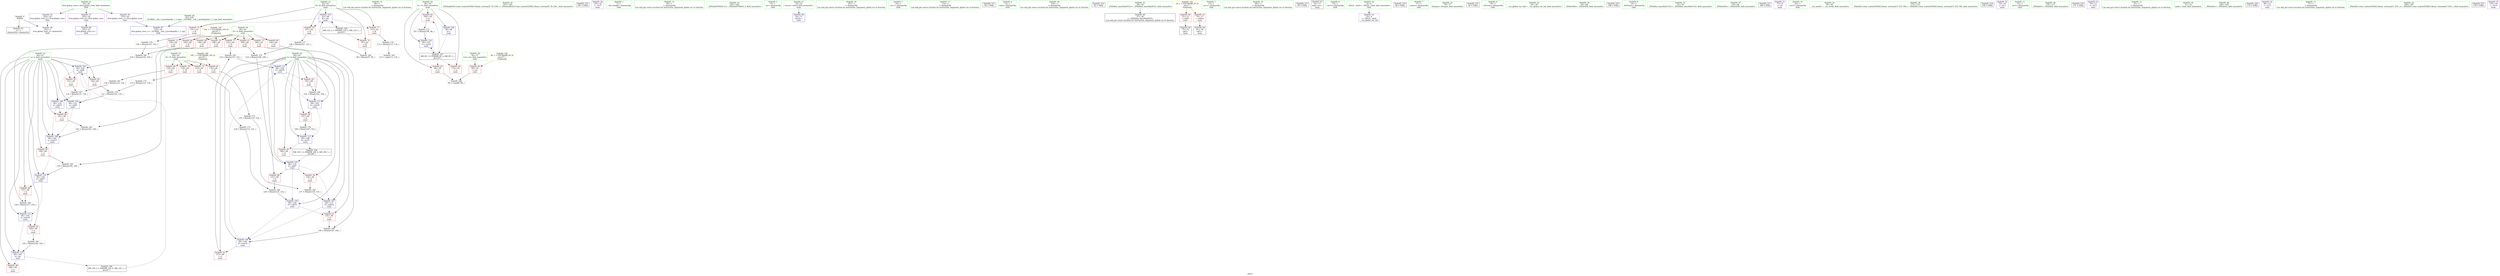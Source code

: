 digraph "SVFG" {
	label="SVFG";

	Node0x55e2ab8b8d20 [shape=record,color=grey,label="{NodeID: 0\nNullPtr}"];
	Node0x55e2ab8b8d20 -> Node0x55e2ab8bbad0[style=solid];
	Node0x55e2ab8b8d20 -> Node0x55e2ab8bbfa0[style=solid];
	Node0x55e2ab8c5390 [shape=record,color=grey,label="{NodeID: 180\n105 = Binary(102, 104, )\n}"];
	Node0x55e2ab8c5390 -> Node0x55e2ab8bc310[style=solid];
	Node0x55e2ab8bbea0 [shape=record,color=blue,label="{NodeID: 97\n233\<--26\nllvm.global_ctors_1\<--_GLOBAL__sub_I_pseudopodia_1_1.cpp\nGlob }"];
	Node0x55e2ab8b9e20 [shape=record,color=green,label="{NodeID: 14\n86\<--1\n\<--dummyObj\nCan only get source location for instruction, argument, global var or function.}"];
	Node0x55e2ab8bca60 [shape=record,color=blue,label="{NodeID: 111\n68\<--154\nb\<--add18\nmain\n}"];
	Node0x55e2ab8bca60 -> Node0x55e2ab8bf2e0[style=dashed];
	Node0x55e2ab8bca60 -> Node0x55e2ab8bcc00[style=dashed];
	Node0x55e2ab8bab20 [shape=record,color=green,label="{NodeID: 28\n56\<--57\ntcn\<--tcn_field_insensitive\nmain\n}"];
	Node0x55e2ab8bab20 -> Node0x55e2ab8bd9b0[style=solid];
	Node0x55e2ab8bb7d0 [shape=record,color=green,label="{NodeID: 42\n191\<--192\n_ZSt4endlIcSt11char_traitsIcEERSt13basic_ostreamIT_T0_ES6_\<--_ZSt4endlIcSt11char_traitsIcEERSt13basic_ostreamIT_T0_ES6__field_insensitive\n}"];
	Node0x55e2ab8d8080 [shape=record,color=black,label="{NodeID: 222\n181 = PHI()\n}"];
	Node0x55e2ab8bd440 [shape=record,color=purple,label="{NodeID: 56\n178\<--22\n\<--.str.5\nmain\n}"];
	Node0x55e2ab8be030 [shape=record,color=red,label="{NodeID: 70\n148\<--60\n\<--D\nmain\n}"];
	Node0x55e2ab8be030 -> Node0x55e2ab8c5810[style=solid];
	Node0x55e2ab8c4010 [shape=record,color=grey,label="{NodeID: 167\n132 = Binary(131, 130, )\n}"];
	Node0x55e2ab8c4010 -> Node0x55e2ab8bc650[style=solid];
	Node0x55e2ab8beb90 [shape=record,color=red,label="{NodeID: 84\n141\<--66\n\<--a\nmain\n}"];
	Node0x55e2ab8beb90 -> Node0x55e2ab8c3890[style=solid];
	Node0x55e2ab8a6300 [shape=record,color=green,label="{NodeID: 1\n7\<--1\n__dso_handle\<--dummyObj\nGlob }"];
	Node0x55e2ab8c5510 [shape=record,color=grey,label="{NodeID: 181\n165 = Binary(164, 103, )\n}"];
	Node0x55e2ab8c5510 -> Node0x55e2ab8bccd0[style=solid];
	Node0x55e2ab8bbfa0 [shape=record,color=blue, style = dotted,label="{NodeID: 98\n234\<--3\nllvm.global_ctors_2\<--dummyVal\nGlob }"];
	Node0x55e2ab8b9eb0 [shape=record,color=green,label="{NodeID: 15\n99\<--1\n\<--dummyObj\nCan only get source location for instruction, argument, global var or function.}"];
	Node0x55e2ab8c0050 [shape=record,color=yellow,style=double,label="{NodeID: 195\n6V_1 = ENCHI(MR_6V_0)\npts\{57 \}\nFun[main]}"];
	Node0x55e2ab8c0050 -> Node0x55e2ab8bd9b0[style=dashed];
	Node0x55e2ab8bcb30 [shape=record,color=blue,label="{NodeID: 112\n66\<--158\na\<--rem19\nmain\n}"];
	Node0x55e2ab8bcb30 -> Node0x55e2ab8bee00[style=dashed];
	Node0x55e2ab8bcb30 -> Node0x55e2ab8bccd0[style=dashed];
	Node0x55e2ab8babf0 [shape=record,color=green,label="{NodeID: 29\n58\<--59\ntc\<--tc_field_insensitive\nmain\n}"];
	Node0x55e2ab8babf0 -> Node0x55e2ab8bda80[style=solid];
	Node0x55e2ab8babf0 -> Node0x55e2ab8bdb50[style=solid];
	Node0x55e2ab8babf0 -> Node0x55e2ab8bdc20[style=solid];
	Node0x55e2ab8babf0 -> Node0x55e2ab8bc170[style=solid];
	Node0x55e2ab8babf0 -> Node0x55e2ab8c1640[style=solid];
	Node0x55e2ab8bb8d0 [shape=record,color=green,label="{NodeID: 43\n193\<--194\n_ZNSolsEPFRSoS_E\<--_ZNSolsEPFRSoS_E_field_insensitive\n}"];
	Node0x55e2ab8bd510 [shape=record,color=purple,label="{NodeID: 57\n232\<--24\nllvm.global_ctors_0\<--llvm.global_ctors\nGlob }"];
	Node0x55e2ab8bd510 -> Node0x55e2ab8bbda0[style=solid];
	Node0x55e2ab8be100 [shape=record,color=red,label="{NodeID: 71\n152\<--60\n\<--D\nmain\n}"];
	Node0x55e2ab8be100 -> Node0x55e2ab8c3a10[style=solid];
	Node0x55e2ab8c4190 [shape=record,color=grey,label="{NodeID: 168\n126 = Binary(125, 124, )\n}"];
	Node0x55e2ab8c4190 -> Node0x55e2ab8bc580[style=solid];
	Node0x55e2ab8bec60 [shape=record,color=red,label="{NodeID: 85\n149\<--66\n\<--a\nmain\n}"];
	Node0x55e2ab8bec60 -> Node0x55e2ab8c5810[style=solid];
	Node0x55e2ab8a6390 [shape=record,color=green,label="{NodeID: 2\n8\<--1\n.str\<--dummyObj\nGlob }"];
	Node0x55e2ab8c5690 [shape=record,color=grey,label="{NodeID: 182\n98 = Binary(97, 99, )\n}"];
	Node0x55e2ab8c5690 -> Node0x55e2ab8bc240[style=solid];
	Node0x55e2ab8bc0a0 [shape=record,color=blue,label="{NodeID: 99\n54\<--71\nretval\<--\nmain\n}"];
	Node0x55e2ab8b9f80 [shape=record,color=green,label="{NodeID: 16\n103\<--1\n\<--dummyObj\nCan only get source location for instruction, argument, global var or function.}"];
	Node0x55e2ab8bcc00 [shape=record,color=blue,label="{NodeID: 113\n68\<--162\nb\<--rem20\nmain\n}"];
	Node0x55e2ab8bcc00 -> Node0x55e2ab8bf3b0[style=dashed];
	Node0x55e2ab8bcc00 -> Node0x55e2ab8c1570[style=dashed];
	Node0x55e2ab8bacc0 [shape=record,color=green,label="{NodeID: 30\n60\<--61\nD\<--D_field_insensitive\nmain\n}"];
	Node0x55e2ab8bacc0 -> Node0x55e2ab8bdcf0[style=solid];
	Node0x55e2ab8bacc0 -> Node0x55e2ab8bddc0[style=solid];
	Node0x55e2ab8bacc0 -> Node0x55e2ab8bde90[style=solid];
	Node0x55e2ab8bacc0 -> Node0x55e2ab8bdf60[style=solid];
	Node0x55e2ab8bacc0 -> Node0x55e2ab8be030[style=solid];
	Node0x55e2ab8bacc0 -> Node0x55e2ab8be100[style=solid];
	Node0x55e2ab8bacc0 -> Node0x55e2ab8be1d0[style=solid];
	Node0x55e2ab8bacc0 -> Node0x55e2ab8be2a0[style=solid];
	Node0x55e2ab8bb9d0 [shape=record,color=green,label="{NodeID: 44\n26\<--228\n_GLOBAL__sub_I_pseudopodia_1_1.cpp\<--_GLOBAL__sub_I_pseudopodia_1_1.cpp_field_insensitive\n}"];
	Node0x55e2ab8bb9d0 -> Node0x55e2ab8bbea0[style=solid];
	Node0x55e2ab8bd610 [shape=record,color=purple,label="{NodeID: 58\n233\<--24\nllvm.global_ctors_1\<--llvm.global_ctors\nGlob }"];
	Node0x55e2ab8bd610 -> Node0x55e2ab8bbea0[style=solid];
	Node0x55e2ab8be1d0 [shape=record,color=red,label="{NodeID: 72\n156\<--60\n\<--D\nmain\n}"];
	Node0x55e2ab8be1d0 -> Node0x55e2ab8c3b90[style=solid];
	Node0x55e2ab8c4310 [shape=record,color=grey,label="{NodeID: 169\n137 = Binary(136, 135, )\n}"];
	Node0x55e2ab8c4310 -> Node0x55e2ab8bc720[style=solid];
	Node0x55e2ab8bed30 [shape=record,color=red,label="{NodeID: 86\n157\<--66\n\<--a\nmain\n}"];
	Node0x55e2ab8bed30 -> Node0x55e2ab8c3b90[style=solid];
	Node0x55e2ab8b9040 [shape=record,color=green,label="{NodeID: 3\n10\<--1\n.str.1\<--dummyObj\nGlob }"];
	Node0x55e2ab8c5810 [shape=record,color=grey,label="{NodeID: 183\n150 = Binary(149, 148, )\n}"];
	Node0x55e2ab8c5810 -> Node0x55e2ab8bc990[style=solid];
	Node0x55e2ab8bc170 [shape=record,color=blue,label="{NodeID: 100\n58\<--86\ntc\<--\nmain\n}"];
	Node0x55e2ab8bc170 -> Node0x55e2ab8cb770[style=dashed];
	Node0x55e2ab8ba050 [shape=record,color=green,label="{NodeID: 17\n114\<--1\n\<--dummyObj\nCan only get source location for instruction, argument, global var or function.}"];
	Node0x55e2ab8c0210 [shape=record,color=yellow,style=double,label="{NodeID: 197\n10V_1 = ENCHI(MR_10V_0)\npts\{61 \}\nFun[main]}"];
	Node0x55e2ab8c0210 -> Node0x55e2ab8bdcf0[style=dashed];
	Node0x55e2ab8c0210 -> Node0x55e2ab8bddc0[style=dashed];
	Node0x55e2ab8c0210 -> Node0x55e2ab8bde90[style=dashed];
	Node0x55e2ab8c0210 -> Node0x55e2ab8bdf60[style=dashed];
	Node0x55e2ab8c0210 -> Node0x55e2ab8be030[style=dashed];
	Node0x55e2ab8c0210 -> Node0x55e2ab8be100[style=dashed];
	Node0x55e2ab8c0210 -> Node0x55e2ab8be1d0[style=dashed];
	Node0x55e2ab8c0210 -> Node0x55e2ab8be2a0[style=dashed];
	Node0x55e2ab8bccd0 [shape=record,color=blue,label="{NodeID: 114\n66\<--165\na\<--inc\nmain\n}"];
	Node0x55e2ab8bccd0 -> Node0x55e2ab8beed0[style=dashed];
	Node0x55e2ab8bccd0 -> Node0x55e2ab8cc170[style=dashed];
	Node0x55e2ab8bad90 [shape=record,color=green,label="{NodeID: 31\n62\<--63\nK\<--K_field_insensitive\nmain\n}"];
	Node0x55e2ab8bad90 -> Node0x55e2ab8be370[style=solid];
	Node0x55e2ab8bad90 -> Node0x55e2ab8be440[style=solid];
	Node0x55e2ab8bad90 -> Node0x55e2ab8be510[style=solid];
	Node0x55e2ab8bad90 -> Node0x55e2ab8be5e0[style=solid];
	Node0x55e2ab8bad90 -> Node0x55e2ab8bc240[style=solid];
	Node0x55e2ab682d50 [shape=record,color=black,label="{NodeID: 211\n82 = PHI()\n}"];
	Node0x55e2ab8bbad0 [shape=record,color=black,label="{NodeID: 45\n2\<--3\ndummyVal\<--dummyVal\n}"];
	Node0x55e2ab8bd710 [shape=record,color=purple,label="{NodeID: 59\n234\<--24\nllvm.global_ctors_2\<--llvm.global_ctors\nGlob }"];
	Node0x55e2ab8bd710 -> Node0x55e2ab8bbfa0[style=solid];
	Node0x55e2ab8be2a0 [shape=record,color=red,label="{NodeID: 73\n160\<--60\n\<--D\nmain\n}"];
	Node0x55e2ab8be2a0 -> Node0x55e2ab8c5990[style=solid];
	Node0x55e2ab8c4490 [shape=record,color=grey,label="{NodeID: 170\n121 = Binary(120, 119, )\n}"];
	Node0x55e2ab8c4490 -> Node0x55e2ab8bc4b0[style=solid];
	Node0x55e2ab8bee00 [shape=record,color=red,label="{NodeID: 87\n164\<--66\n\<--a\nmain\n}"];
	Node0x55e2ab8bee00 -> Node0x55e2ab8c5510[style=solid];
	Node0x55e2ab8b90d0 [shape=record,color=green,label="{NodeID: 4\n12\<--1\nstdin\<--dummyObj\nGlob }"];
	Node0x55e2ab8c5990 [shape=record,color=grey,label="{NodeID: 184\n162 = Binary(161, 160, )\n}"];
	Node0x55e2ab8c5990 -> Node0x55e2ab8bcc00[style=solid];
	Node0x55e2ab8bc240 [shape=record,color=blue,label="{NodeID: 101\n62\<--98\nK\<--dec\nmain\n}"];
	Node0x55e2ab8bc240 -> Node0x55e2ab8be440[style=dashed];
	Node0x55e2ab8bc240 -> Node0x55e2ab8be510[style=dashed];
	Node0x55e2ab8bc240 -> Node0x55e2ab8be5e0[style=dashed];
	Node0x55e2ab8bc240 -> Node0x55e2ab8cbc70[style=dashed];
	Node0x55e2ab8ba150 [shape=record,color=green,label="{NodeID: 18\n116\<--1\n\<--dummyObj\nCan only get source location for instruction, argument, global var or function.}"];
	Node0x55e2ab8c1570 [shape=record,color=blue,label="{NodeID: 115\n68\<--168\nb\<--inc21\nmain\n}"];
	Node0x55e2ab8c1570 -> Node0x55e2ab8bf480[style=dashed];
	Node0x55e2ab8c1570 -> Node0x55e2ab8cc670[style=dashed];
	Node0x55e2ab8bae60 [shape=record,color=green,label="{NodeID: 32\n64\<--65\nN\<--N_field_insensitive\nmain\n}"];
	Node0x55e2ab8bae60 -> Node0x55e2ab8be6b0[style=solid];
	Node0x55e2ab8bae60 -> Node0x55e2ab8be780[style=solid];
	Node0x55e2ab8bae60 -> Node0x55e2ab8be850[style=solid];
	Node0x55e2ab8bae60 -> Node0x55e2ab8be920[style=solid];
	Node0x55e2ab8d7620 [shape=record,color=black,label="{NodeID: 212\n92 = PHI()\n}"];
	Node0x55e2ab8bbbd0 [shape=record,color=black,label="{NodeID: 46\n37\<--38\n\<--_ZNSt8ios_base4InitD1Ev\nCan only get source location for instruction, argument, global var or function.}"];
	Node0x55e2ab8bd810 [shape=record,color=red,label="{NodeID: 60\n72\<--12\n\<--stdin\nmain\n}"];
	Node0x55e2ab8bd810 -> Node0x55e2ab8bcdc0[style=solid];
	Node0x55e2ab8be370 [shape=record,color=red,label="{NodeID: 74\n97\<--62\n\<--K\nmain\n}"];
	Node0x55e2ab8be370 -> Node0x55e2ab8c5690[style=solid];
	Node0x55e2ab8c4610 [shape=record,color=grey,label="{NodeID: 171\n197 = Binary(196, 86, )\n}"];
	Node0x55e2ab8c4610 -> Node0x55e2ab8c1640[style=solid];
	Node0x55e2ab8beed0 [shape=record,color=red,label="{NodeID: 88\n180\<--66\n\<--a\nmain\n}"];
	Node0x55e2ab8b9160 [shape=record,color=green,label="{NodeID: 5\n13\<--1\n.str.2\<--dummyObj\nGlob }"];
	Node0x55e2ab8c5b10 [shape=record,color=grey,label="{NodeID: 185\n115 = cmp(113, 116, )\n}"];
	Node0x55e2ab8bc310 [shape=record,color=blue,label="{NodeID: 102\n66\<--105\na\<--add6\nmain\n}"];
	Node0x55e2ab8bc310 -> Node0x55e2ab8be9f0[style=dashed];
	Node0x55e2ab8bc310 -> Node0x55e2ab8beac0[style=dashed];
	Node0x55e2ab8bc310 -> Node0x55e2ab8bc4b0[style=dashed];
	Node0x55e2ab8bc310 -> Node0x55e2ab8bc650[style=dashed];
	Node0x55e2ab8ba250 [shape=record,color=green,label="{NodeID: 19\n185\<--1\n\<--dummyObj\nCan only get source location for instruction, argument, global var or function.}"];
	Node0x55e2ab8c03d0 [shape=record,color=yellow,style=double,label="{NodeID: 199\n14V_1 = ENCHI(MR_14V_0)\npts\{65 \}\nFun[main]}"];
	Node0x55e2ab8c03d0 -> Node0x55e2ab8be6b0[style=dashed];
	Node0x55e2ab8c03d0 -> Node0x55e2ab8be780[style=dashed];
	Node0x55e2ab8c03d0 -> Node0x55e2ab8be850[style=dashed];
	Node0x55e2ab8c03d0 -> Node0x55e2ab8be920[style=dashed];
	Node0x55e2ab8c1640 [shape=record,color=blue,label="{NodeID: 116\n58\<--197\ntc\<--inc29\nmain\n}"];
	Node0x55e2ab8c1640 -> Node0x55e2ab8cb770[style=dashed];
	Node0x55e2ab8baf30 [shape=record,color=green,label="{NodeID: 33\n66\<--67\na\<--a_field_insensitive\nmain\n}"];
	Node0x55e2ab8baf30 -> Node0x55e2ab8be9f0[style=solid];
	Node0x55e2ab8baf30 -> Node0x55e2ab8beac0[style=solid];
	Node0x55e2ab8baf30 -> Node0x55e2ab8beb90[style=solid];
	Node0x55e2ab8baf30 -> Node0x55e2ab8bec60[style=solid];
	Node0x55e2ab8baf30 -> Node0x55e2ab8bed30[style=solid];
	Node0x55e2ab8baf30 -> Node0x55e2ab8bee00[style=solid];
	Node0x55e2ab8baf30 -> Node0x55e2ab8beed0[style=solid];
	Node0x55e2ab8baf30 -> Node0x55e2ab8bc310[style=solid];
	Node0x55e2ab8baf30 -> Node0x55e2ab8bc4b0[style=solid];
	Node0x55e2ab8baf30 -> Node0x55e2ab8bc650[style=solid];
	Node0x55e2ab8baf30 -> Node0x55e2ab8bc7f0[style=solid];
	Node0x55e2ab8baf30 -> Node0x55e2ab8bc990[style=solid];
	Node0x55e2ab8baf30 -> Node0x55e2ab8bcb30[style=solid];
	Node0x55e2ab8baf30 -> Node0x55e2ab8bccd0[style=solid];
	Node0x55e2ab8d7780 [shape=record,color=black,label="{NodeID: 213\n95 = PHI()\n}"];
	Node0x55e2ab8bbcd0 [shape=record,color=black,label="{NodeID: 47\n53\<--71\nmain_ret\<--\nmain\n}"];
	Node0x55e2ab8bd8e0 [shape=record,color=red,label="{NodeID: 61\n78\<--17\n\<--stdout\nmain\n}"];
	Node0x55e2ab8bd8e0 -> Node0x55e2ab8bce90[style=solid];
	Node0x55e2ab8be440 [shape=record,color=red,label="{NodeID: 75\n101\<--62\n\<--K\nmain\n}"];
	Node0x55e2ab8be440 -> Node0x55e2ab8c5090[style=solid];
	Node0x55e2ab8c4790 [shape=record,color=grey,label="{NodeID: 172\n135 = Binary(114, 134, )\n}"];
	Node0x55e2ab8c4790 -> Node0x55e2ab8c4310[style=solid];
	Node0x55e2ab8befa0 [shape=record,color=red,label="{NodeID: 89\n125\<--68\n\<--b\nmain\n}"];
	Node0x55e2ab8befa0 -> Node0x55e2ab8c4190[style=solid];
	Node0x55e2ab8b91f0 [shape=record,color=green,label="{NodeID: 6\n15\<--1\n.str.3\<--dummyObj\nGlob }"];
	Node0x55e2ab8c5c90 [shape=record,color=grey,label="{NodeID: 186\n90 = cmp(88, 89, )\n}"];
	Node0x55e2ab8bc3e0 [shape=record,color=blue,label="{NodeID: 103\n68\<--110\nb\<--add7\nmain\n}"];
	Node0x55e2ab8bc3e0 -> Node0x55e2ab8befa0[style=dashed];
	Node0x55e2ab8bc3e0 -> Node0x55e2ab8bf070[style=dashed];
	Node0x55e2ab8bc3e0 -> Node0x55e2ab8bc580[style=dashed];
	Node0x55e2ab8bc3e0 -> Node0x55e2ab8bc720[style=dashed];
	Node0x55e2ab8ba350 [shape=record,color=green,label="{NodeID: 20\n4\<--6\n_ZStL8__ioinit\<--_ZStL8__ioinit_field_insensitive\nGlob }"];
	Node0x55e2ab8ba350 -> Node0x55e2ab8bcf60[style=solid];
	Node0x55e2ab8bb000 [shape=record,color=green,label="{NodeID: 34\n68\<--69\nb\<--b_field_insensitive\nmain\n}"];
	Node0x55e2ab8bb000 -> Node0x55e2ab8befa0[style=solid];
	Node0x55e2ab8bb000 -> Node0x55e2ab8bf070[style=solid];
	Node0x55e2ab8bb000 -> Node0x55e2ab8bf140[style=solid];
	Node0x55e2ab8bb000 -> Node0x55e2ab8bf210[style=solid];
	Node0x55e2ab8bb000 -> Node0x55e2ab8bf2e0[style=solid];
	Node0x55e2ab8bb000 -> Node0x55e2ab8bf3b0[style=solid];
	Node0x55e2ab8bb000 -> Node0x55e2ab8bf480[style=solid];
	Node0x55e2ab8bb000 -> Node0x55e2ab8bc3e0[style=solid];
	Node0x55e2ab8bb000 -> Node0x55e2ab8bc580[style=solid];
	Node0x55e2ab8bb000 -> Node0x55e2ab8bc720[style=solid];
	Node0x55e2ab8bb000 -> Node0x55e2ab8bc8c0[style=solid];
	Node0x55e2ab8bb000 -> Node0x55e2ab8bca60[style=solid];
	Node0x55e2ab8bb000 -> Node0x55e2ab8bcc00[style=solid];
	Node0x55e2ab8bb000 -> Node0x55e2ab8c1570[style=solid];
	Node0x55e2ab8d7880 [shape=record,color=black,label="{NodeID: 214\n96 = PHI()\n}"];
	Node0x55e2ab8bcdc0 [shape=record,color=black,label="{NodeID: 48\n75\<--72\ncall\<--\nmain\n}"];
	Node0x55e2ab8bd9b0 [shape=record,color=red,label="{NodeID: 62\n89\<--56\n\<--tcn\nmain\n}"];
	Node0x55e2ab8bd9b0 -> Node0x55e2ab8c5c90[style=solid];
	Node0x55e2ab8be510 [shape=record,color=red,label="{NodeID: 76\n107\<--62\n\<--K\nmain\n}"];
	Node0x55e2ab8be510 -> Node0x55e2ab8c4f10[style=solid];
	Node0x55e2ab8c4910 [shape=record,color=grey,label="{NodeID: 173\n124 = Binary(114, 123, )\n}"];
	Node0x55e2ab8c4910 -> Node0x55e2ab8c4190[style=solid];
	Node0x55e2ab8bf070 [shape=record,color=red,label="{NodeID: 90\n136\<--68\n\<--b\nmain\n}"];
	Node0x55e2ab8bf070 -> Node0x55e2ab8c4310[style=solid];
	Node0x55e2ab8b9a30 [shape=record,color=green,label="{NodeID: 7\n17\<--1\nstdout\<--dummyObj\nGlob }"];
	Node0x55e2ab8cb770 [shape=record,color=black,label="{NodeID: 187\nMR_8V_3 = PHI(MR_8V_4, MR_8V_2, )\npts\{59 \}\n}"];
	Node0x55e2ab8cb770 -> Node0x55e2ab8bda80[style=dashed];
	Node0x55e2ab8cb770 -> Node0x55e2ab8bdb50[style=dashed];
	Node0x55e2ab8cb770 -> Node0x55e2ab8bdc20[style=dashed];
	Node0x55e2ab8cb770 -> Node0x55e2ab8c1640[style=dashed];
	Node0x55e2ab8bc4b0 [shape=record,color=blue,label="{NodeID: 104\n66\<--121\na\<--sub8\nmain\n}"];
	Node0x55e2ab8bc4b0 -> Node0x55e2ab8beb90[style=dashed];
	Node0x55e2ab8bc4b0 -> Node0x55e2ab8bc7f0[style=dashed];
	Node0x55e2ab8ba450 [shape=record,color=green,label="{NodeID: 21\n24\<--28\nllvm.global_ctors\<--llvm.global_ctors_field_insensitive\nGlob }"];
	Node0x55e2ab8ba450 -> Node0x55e2ab8bd510[style=solid];
	Node0x55e2ab8ba450 -> Node0x55e2ab8bd610[style=solid];
	Node0x55e2ab8ba450 -> Node0x55e2ab8bd710[style=solid];
	Node0x55e2ab8bb0d0 [shape=record,color=green,label="{NodeID: 35\n76\<--77\nfreopen\<--freopen_field_insensitive\n}"];
	Node0x55e2ab8d7950 [shape=record,color=black,label="{NodeID: 215\n36 = PHI()\n}"];
	Node0x55e2ab8bce90 [shape=record,color=black,label="{NodeID: 49\n81\<--78\ncall1\<--\nmain\n}"];
	Node0x55e2ab8bda80 [shape=record,color=red,label="{NodeID: 63\n88\<--58\n\<--tc\nmain\n}"];
	Node0x55e2ab8bda80 -> Node0x55e2ab8c5c90[style=solid];
	Node0x55e2ab8be5e0 [shape=record,color=red,label="{NodeID: 77\n112\<--62\n\<--K\nmain\n}"];
	Node0x55e2ab8be5e0 -> Node0x55e2ab8c4a90[style=solid];
	Node0x55e2ab8c4a90 [shape=record,color=grey,label="{NodeID: 174\n113 = Binary(112, 114, )\n}"];
	Node0x55e2ab8c4a90 -> Node0x55e2ab8c5b10[style=solid];
	Node0x55e2ab8bf140 [shape=record,color=red,label="{NodeID: 91\n145\<--68\n\<--b\nmain\n}"];
	Node0x55e2ab8bf140 -> Node0x55e2ab8c3e90[style=solid];
	Node0x55e2ab8b9ac0 [shape=record,color=green,label="{NodeID: 8\n18\<--1\n_ZSt3cin\<--dummyObj\nGlob }"];
	Node0x55e2ab8cbc70 [shape=record,color=black,label="{NodeID: 188\nMR_12V_2 = PHI(MR_12V_3, MR_12V_1, )\npts\{63 \}\n}"];
	Node0x55e2ab8cbc70 -> Node0x55e2ab8be370[style=dashed];
	Node0x55e2ab8cbc70 -> Node0x55e2ab8bc240[style=dashed];
	Node0x55e2ab8bc580 [shape=record,color=blue,label="{NodeID: 105\n68\<--126\nb\<--sub10\nmain\n}"];
	Node0x55e2ab8bc580 -> Node0x55e2ab8bf140[style=dashed];
	Node0x55e2ab8bc580 -> Node0x55e2ab8bc8c0[style=dashed];
	Node0x55e2ab8ba550 [shape=record,color=green,label="{NodeID: 22\n29\<--30\n__cxx_global_var_init\<--__cxx_global_var_init_field_insensitive\n}"];
	Node0x55e2ab8bb1d0 [shape=record,color=green,label="{NodeID: 36\n83\<--84\n_ZNSirsERi\<--_ZNSirsERi_field_insensitive\n}"];
	Node0x55e2ab8d7a20 [shape=record,color=black,label="{NodeID: 216\n184 = PHI()\n}"];
	Node0x55e2ab8bcf60 [shape=record,color=purple,label="{NodeID: 50\n35\<--4\n\<--_ZStL8__ioinit\n__cxx_global_var_init\n}"];
	Node0x55e2ab8bdb50 [shape=record,color=red,label="{NodeID: 64\n174\<--58\n\<--tc\nmain\n}"];
	Node0x55e2ab8be6b0 [shape=record,color=red,label="{NodeID: 78\n118\<--64\n\<--N\nmain\n}"];
	Node0x55e2ab8be6b0 -> Node0x55e2ab8c4c10[style=solid];
	Node0x55e2ab8c4c10 [shape=record,color=grey,label="{NodeID: 175\n119 = Binary(114, 118, )\n}"];
	Node0x55e2ab8c4c10 -> Node0x55e2ab8c4490[style=solid];
	Node0x55e2ab8bf210 [shape=record,color=red,label="{NodeID: 92\n153\<--68\n\<--b\nmain\n}"];
	Node0x55e2ab8bf210 -> Node0x55e2ab8c3a10[style=solid];
	Node0x55e2ab8b9b50 [shape=record,color=green,label="{NodeID: 9\n19\<--1\n_ZSt4cout\<--dummyObj\nGlob }"];
	Node0x55e2ab8cc170 [shape=record,color=black,label="{NodeID: 189\nMR_16V_2 = PHI(MR_16V_9, MR_16V_1, )\npts\{67 \}\n}"];
	Node0x55e2ab8cc170 -> Node0x55e2ab8bc310[style=dashed];
	Node0x55e2ab8bc650 [shape=record,color=blue,label="{NodeID: 106\n66\<--132\na\<--add12\nmain\n}"];
	Node0x55e2ab8bc650 -> Node0x55e2ab8beb90[style=dashed];
	Node0x55e2ab8bc650 -> Node0x55e2ab8bc7f0[style=dashed];
	Node0x55e2ab8ba650 [shape=record,color=green,label="{NodeID: 23\n33\<--34\n_ZNSt8ios_base4InitC1Ev\<--_ZNSt8ios_base4InitC1Ev_field_insensitive\n}"];
	Node0x55e2ab8bb2d0 [shape=record,color=green,label="{NodeID: 37\n93\<--94\n_ZNSirsERx\<--_ZNSirsERx_field_insensitive\n}"];
	Node0x55e2ab8d7b80 [shape=record,color=black,label="{NodeID: 217\n189 = PHI()\n}"];
	Node0x55e2ab8bd030 [shape=record,color=purple,label="{NodeID: 51\n73\<--8\n\<--.str\nmain\n}"];
	Node0x55e2ab8bdc20 [shape=record,color=red,label="{NodeID: 65\n196\<--58\n\<--tc\nmain\n}"];
	Node0x55e2ab8bdc20 -> Node0x55e2ab8c4610[style=solid];
	Node0x55e2ab8c3890 [shape=record,color=grey,label="{NodeID: 162\n142 = Binary(141, 140, )\n}"];
	Node0x55e2ab8c3890 -> Node0x55e2ab8bc7f0[style=solid];
	Node0x55e2ab8be780 [shape=record,color=red,label="{NodeID: 79\n123\<--64\n\<--N\nmain\n}"];
	Node0x55e2ab8be780 -> Node0x55e2ab8c4910[style=solid];
	Node0x55e2ab8c4d90 [shape=record,color=grey,label="{NodeID: 176\n168 = Binary(167, 103, )\n}"];
	Node0x55e2ab8c4d90 -> Node0x55e2ab8c1570[style=solid];
	Node0x55e2ab8bf2e0 [shape=record,color=red,label="{NodeID: 93\n161\<--68\n\<--b\nmain\n}"];
	Node0x55e2ab8bf2e0 -> Node0x55e2ab8c5990[style=solid];
	Node0x55e2ab8b9be0 [shape=record,color=green,label="{NodeID: 10\n20\<--1\n.str.4\<--dummyObj\nGlob }"];
	Node0x55e2ab8cc670 [shape=record,color=black,label="{NodeID: 190\nMR_18V_2 = PHI(MR_18V_9, MR_18V_1, )\npts\{69 \}\n}"];
	Node0x55e2ab8cc670 -> Node0x55e2ab8bc3e0[style=dashed];
	Node0x55e2ab8bc720 [shape=record,color=blue,label="{NodeID: 107\n68\<--137\nb\<--add14\nmain\n}"];
	Node0x55e2ab8bc720 -> Node0x55e2ab8bf140[style=dashed];
	Node0x55e2ab8bc720 -> Node0x55e2ab8bc8c0[style=dashed];
	Node0x55e2ab8ba750 [shape=record,color=green,label="{NodeID: 24\n39\<--40\n__cxa_atexit\<--__cxa_atexit_field_insensitive\n}"];
	Node0x55e2ab8bb3d0 [shape=record,color=green,label="{NodeID: 38\n172\<--173\n_ZStlsISt11char_traitsIcEERSt13basic_ostreamIcT_ES5_PKc\<--_ZStlsISt11char_traitsIcEERSt13basic_ostreamIcT_ES5_PKc_field_insensitive\n}"];
	Node0x55e2ab8d7c80 [shape=record,color=black,label="{NodeID: 218\n190 = PHI()\n}"];
	Node0x55e2ab8bd100 [shape=record,color=purple,label="{NodeID: 52\n74\<--10\n\<--.str.1\nmain\n}"];
	Node0x55e2ab8bdcf0 [shape=record,color=red,label="{NodeID: 66\n104\<--60\n\<--D\nmain\n}"];
	Node0x55e2ab8bdcf0 -> Node0x55e2ab8c5390[style=solid];
	Node0x55e2ab8c3a10 [shape=record,color=grey,label="{NodeID: 163\n154 = Binary(153, 152, )\n}"];
	Node0x55e2ab8c3a10 -> Node0x55e2ab8bca60[style=solid];
	Node0x55e2ab8be850 [shape=record,color=red,label="{NodeID: 80\n129\<--64\n\<--N\nmain\n}"];
	Node0x55e2ab8be850 -> Node0x55e2ab8c3d10[style=solid];
	Node0x55e2ab8c4f10 [shape=record,color=grey,label="{NodeID: 177\n108 = Binary(107, 103, )\n}"];
	Node0x55e2ab8c4f10 -> Node0x55e2ab8c5210[style=solid];
	Node0x55e2ab8bf3b0 [shape=record,color=red,label="{NodeID: 94\n167\<--68\n\<--b\nmain\n}"];
	Node0x55e2ab8bf3b0 -> Node0x55e2ab8c4d90[style=solid];
	Node0x55e2ab8b9c70 [shape=record,color=green,label="{NodeID: 11\n22\<--1\n.str.5\<--dummyObj\nGlob }"];
	Node0x55e2ab8bc7f0 [shape=record,color=blue,label="{NodeID: 108\n66\<--142\na\<--rem15\nmain\n}"];
	Node0x55e2ab8bc7f0 -> Node0x55e2ab8bec60[style=dashed];
	Node0x55e2ab8bc7f0 -> Node0x55e2ab8bc990[style=dashed];
	Node0x55e2ab8ba850 [shape=record,color=green,label="{NodeID: 25\n38\<--44\n_ZNSt8ios_base4InitD1Ev\<--_ZNSt8ios_base4InitD1Ev_field_insensitive\n}"];
	Node0x55e2ab8ba850 -> Node0x55e2ab8bbbd0[style=solid];
	Node0x55e2ab8bb4d0 [shape=record,color=green,label="{NodeID: 39\n176\<--177\n_ZNSolsEi\<--_ZNSolsEi_field_insensitive\n}"];
	Node0x55e2ab8d7d50 [shape=record,color=black,label="{NodeID: 219\n171 = PHI()\n}"];
	Node0x55e2ab8bd1d0 [shape=record,color=purple,label="{NodeID: 53\n79\<--13\n\<--.str.2\nmain\n}"];
	Node0x55e2ab8bddc0 [shape=record,color=red,label="{NodeID: 67\n109\<--60\n\<--D\nmain\n}"];
	Node0x55e2ab8bddc0 -> Node0x55e2ab8c5210[style=solid];
	Node0x55e2ab8c3b90 [shape=record,color=grey,label="{NodeID: 164\n158 = Binary(157, 156, )\n}"];
	Node0x55e2ab8c3b90 -> Node0x55e2ab8bcb30[style=solid];
	Node0x55e2ab8be920 [shape=record,color=red,label="{NodeID: 81\n134\<--64\n\<--N\nmain\n}"];
	Node0x55e2ab8be920 -> Node0x55e2ab8c4790[style=solid];
	Node0x55e2ab8c5090 [shape=record,color=grey,label="{NodeID: 178\n102 = Binary(101, 103, )\n}"];
	Node0x55e2ab8c5090 -> Node0x55e2ab8c5390[style=solid];
	Node0x55e2ab8bf480 [shape=record,color=red,label="{NodeID: 95\n188\<--68\n\<--b\nmain\n}"];
	Node0x55e2ab8b9d00 [shape=record,color=green,label="{NodeID: 12\n25\<--1\n\<--dummyObj\nCan only get source location for instruction, argument, global var or function.}"];
	Node0x55e2ab8bc8c0 [shape=record,color=blue,label="{NodeID: 109\n68\<--146\nb\<--rem16\nmain\n}"];
	Node0x55e2ab8bc8c0 -> Node0x55e2ab8bf210[style=dashed];
	Node0x55e2ab8bc8c0 -> Node0x55e2ab8bca60[style=dashed];
	Node0x55e2ab8ba950 [shape=record,color=green,label="{NodeID: 26\n51\<--52\nmain\<--main_field_insensitive\n}"];
	Node0x55e2ab8bb5d0 [shape=record,color=green,label="{NodeID: 40\n182\<--183\n_ZNSolsEx\<--_ZNSolsEx_field_insensitive\n}"];
	Node0x55e2ab8d7e80 [shape=record,color=black,label="{NodeID: 220\n175 = PHI()\n}"];
	Node0x55e2ab8bd2a0 [shape=record,color=purple,label="{NodeID: 54\n80\<--15\n\<--.str.3\nmain\n}"];
	Node0x55e2ab8bde90 [shape=record,color=red,label="{NodeID: 68\n140\<--60\n\<--D\nmain\n}"];
	Node0x55e2ab8bde90 -> Node0x55e2ab8c3890[style=solid];
	Node0x55e2ab8c3d10 [shape=record,color=grey,label="{NodeID: 165\n130 = Binary(114, 129, )\n}"];
	Node0x55e2ab8c3d10 -> Node0x55e2ab8c4010[style=solid];
	Node0x55e2ab8be9f0 [shape=record,color=red,label="{NodeID: 82\n120\<--66\n\<--a\nmain\n}"];
	Node0x55e2ab8be9f0 -> Node0x55e2ab8c4490[style=solid];
	Node0x55e2ab8c5210 [shape=record,color=grey,label="{NodeID: 179\n110 = Binary(108, 109, )\n}"];
	Node0x55e2ab8c5210 -> Node0x55e2ab8bc3e0[style=solid];
	Node0x55e2ab8bbda0 [shape=record,color=blue,label="{NodeID: 96\n232\<--25\nllvm.global_ctors_0\<--\nGlob }"];
	Node0x55e2ab8b9d90 [shape=record,color=green,label="{NodeID: 13\n71\<--1\n\<--dummyObj\nCan only get source location for instruction, argument, global var or function.}"];
	Node0x55e2ab8bfe60 [shape=record,color=yellow,style=double,label="{NodeID: 193\n2V_1 = ENCHI(MR_2V_0)\npts\{1 \}\nFun[main]}"];
	Node0x55e2ab8bfe60 -> Node0x55e2ab8bd810[style=dashed];
	Node0x55e2ab8bfe60 -> Node0x55e2ab8bd8e0[style=dashed];
	Node0x55e2ab8bc990 [shape=record,color=blue,label="{NodeID: 110\n66\<--150\na\<--add17\nmain\n}"];
	Node0x55e2ab8bc990 -> Node0x55e2ab8bed30[style=dashed];
	Node0x55e2ab8bc990 -> Node0x55e2ab8bcb30[style=dashed];
	Node0x55e2ab8baa50 [shape=record,color=green,label="{NodeID: 27\n54\<--55\nretval\<--retval_field_insensitive\nmain\n}"];
	Node0x55e2ab8baa50 -> Node0x55e2ab8bc0a0[style=solid];
	Node0x55e2ab8bb6d0 [shape=record,color=green,label="{NodeID: 41\n186\<--187\n_ZStlsISt11char_traitsIcEERSt13basic_ostreamIcT_ES5_c\<--_ZStlsISt11char_traitsIcEERSt13basic_ostreamIcT_ES5_c_field_insensitive\n}"];
	Node0x55e2ab8d7f80 [shape=record,color=black,label="{NodeID: 221\n179 = PHI()\n}"];
	Node0x55e2ab8bd370 [shape=record,color=purple,label="{NodeID: 55\n170\<--20\n\<--.str.4\nmain\n}"];
	Node0x55e2ab8bdf60 [shape=record,color=red,label="{NodeID: 69\n144\<--60\n\<--D\nmain\n}"];
	Node0x55e2ab8bdf60 -> Node0x55e2ab8c3e90[style=solid];
	Node0x55e2ab8c3e90 [shape=record,color=grey,label="{NodeID: 166\n146 = Binary(145, 144, )\n}"];
	Node0x55e2ab8c3e90 -> Node0x55e2ab8bc8c0[style=solid];
	Node0x55e2ab8beac0 [shape=record,color=red,label="{NodeID: 83\n131\<--66\n\<--a\nmain\n}"];
	Node0x55e2ab8beac0 -> Node0x55e2ab8c4010[style=solid];
}
